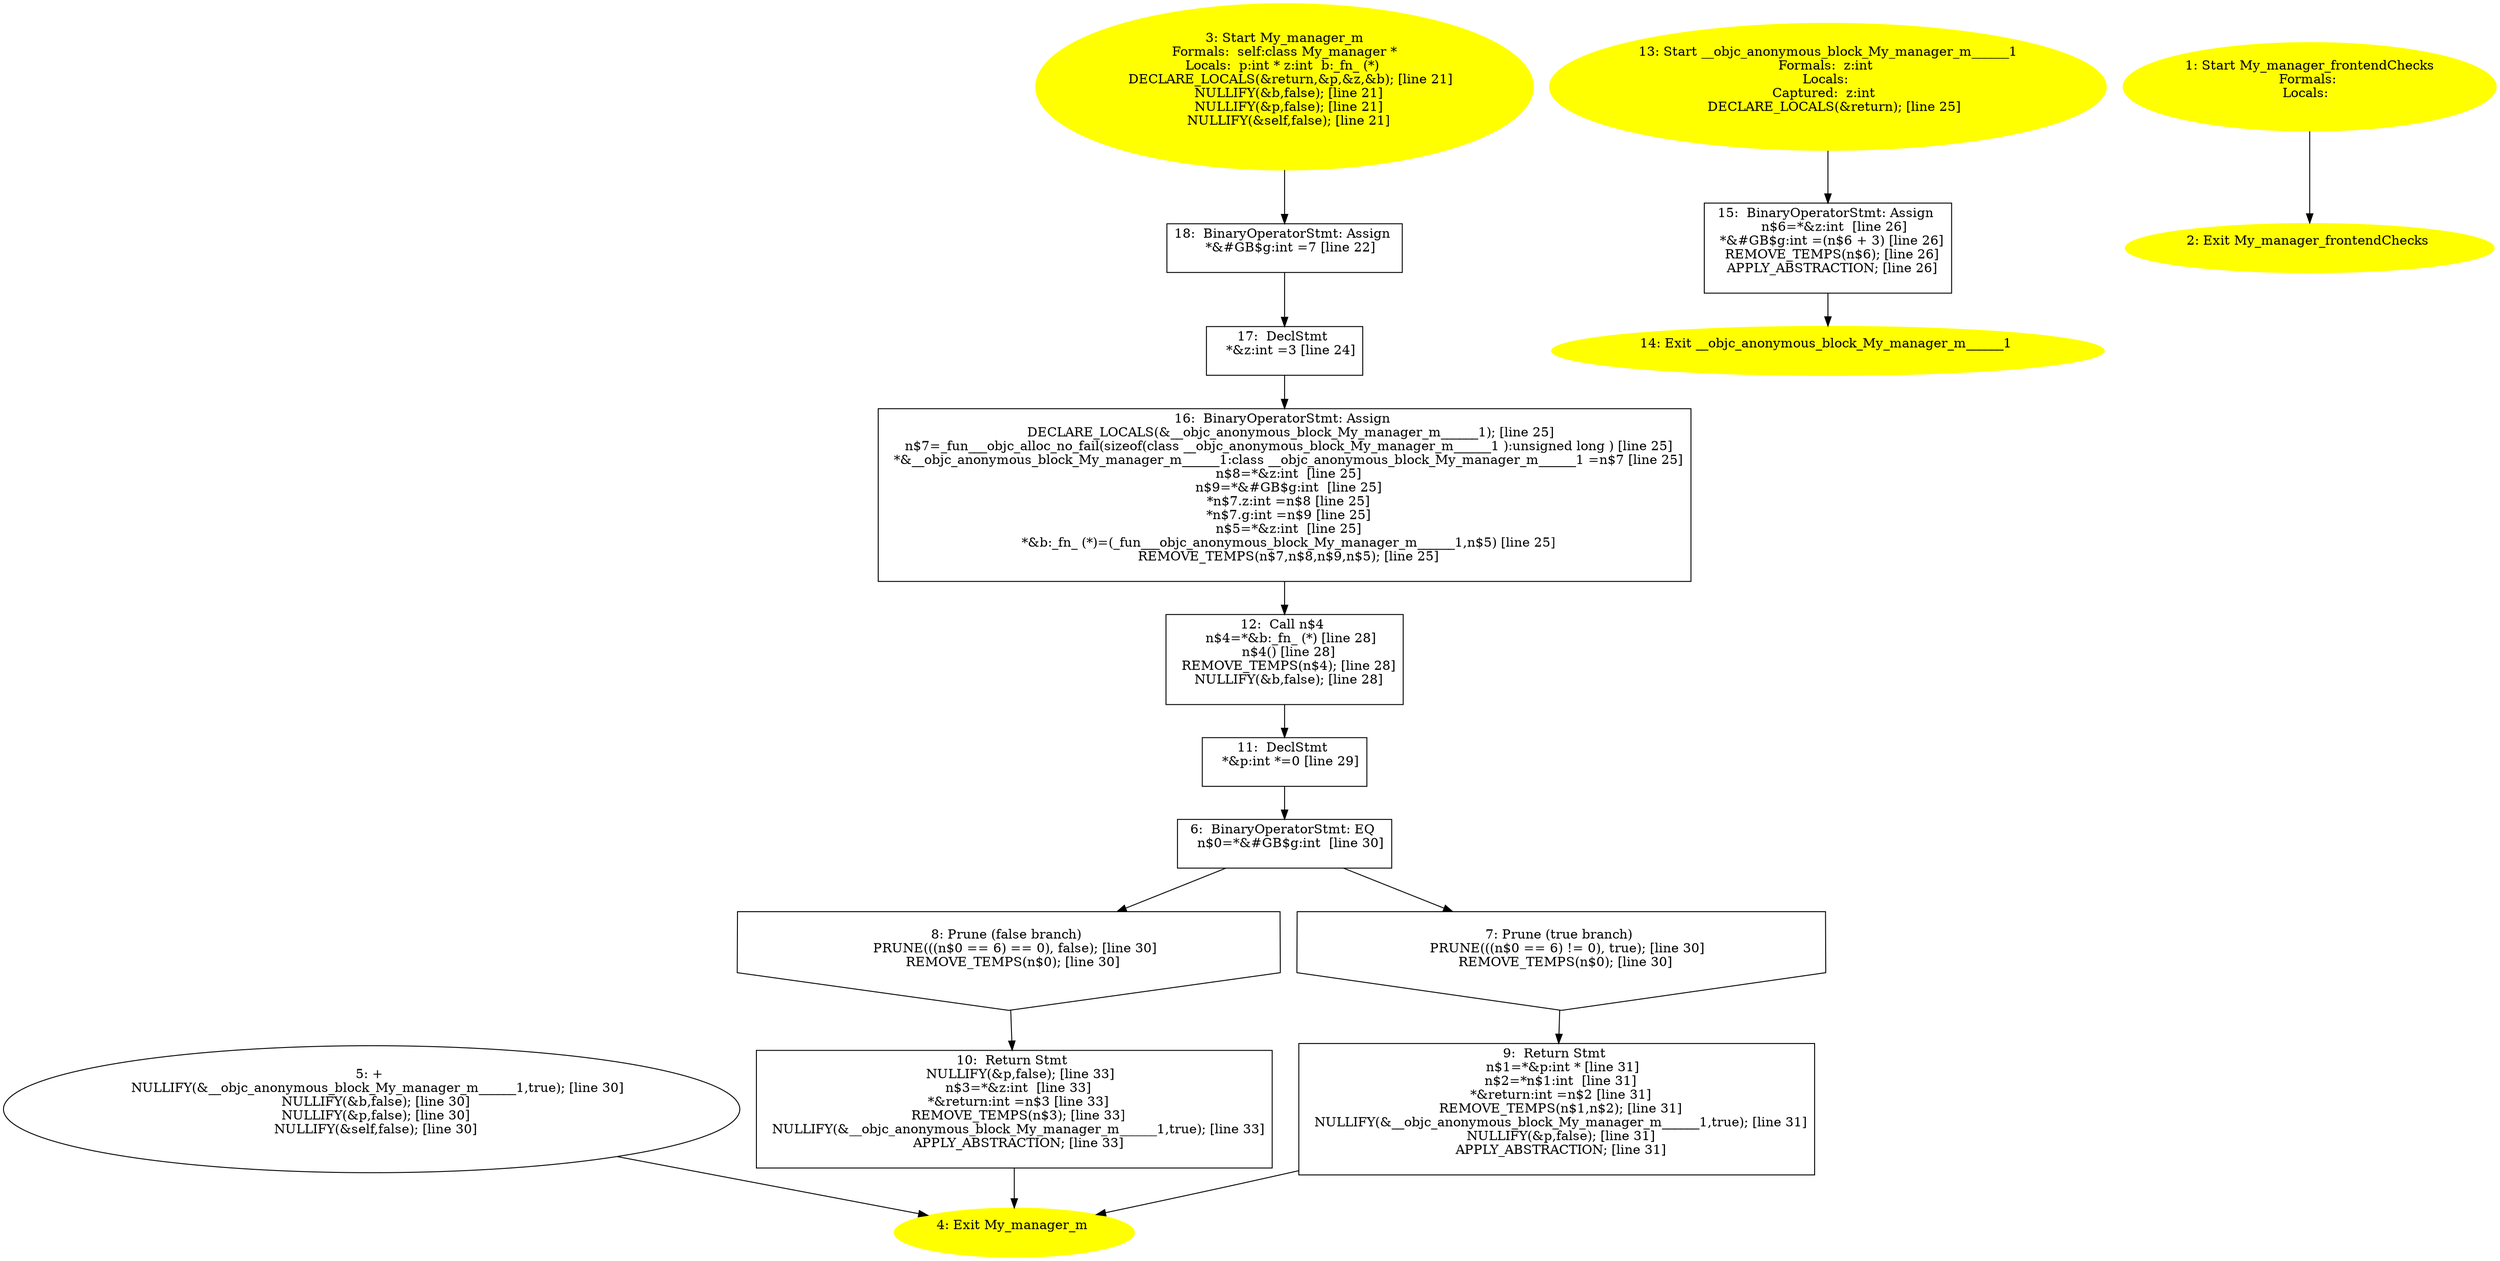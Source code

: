 digraph iCFG {
18 [label="18:  BinaryOperatorStmt: Assign \n   *&#GB$g:int =7 [line 22]\n " shape="box"]
	

	 18 -> 17 ;
17 [label="17:  DeclStmt \n   *&z:int =3 [line 24]\n " shape="box"]
	

	 17 -> 16 ;
16 [label="16:  BinaryOperatorStmt: Assign \n   DECLARE_LOCALS(&__objc_anonymous_block_My_manager_m______1); [line 25]\n  n$7=_fun___objc_alloc_no_fail(sizeof(class __objc_anonymous_block_My_manager_m______1 ):unsigned long ) [line 25]\n  *&__objc_anonymous_block_My_manager_m______1:class __objc_anonymous_block_My_manager_m______1 =n$7 [line 25]\n  n$8=*&z:int  [line 25]\n  n$9=*&#GB$g:int  [line 25]\n  *n$7.z:int =n$8 [line 25]\n  *n$7.g:int =n$9 [line 25]\n  n$5=*&z:int  [line 25]\n  *&b:_fn_ (*)=(_fun___objc_anonymous_block_My_manager_m______1,n$5) [line 25]\n  REMOVE_TEMPS(n$7,n$8,n$9,n$5); [line 25]\n " shape="box"]
	

	 16 -> 12 ;
15 [label="15:  BinaryOperatorStmt: Assign \n   n$6=*&z:int  [line 26]\n  *&#GB$g:int =(n$6 + 3) [line 26]\n  REMOVE_TEMPS(n$6); [line 26]\n  APPLY_ABSTRACTION; [line 26]\n " shape="box"]
	

	 15 -> 14 ;
14 [label="14: Exit __objc_anonymous_block_My_manager_m______1 \n  " color=yellow style=filled]
	

13 [label="13: Start __objc_anonymous_block_My_manager_m______1\nFormals:  z:int \nLocals: \nCaptured:  z:int  \n   DECLARE_LOCALS(&return); [line 25]\n " color=yellow style=filled]
	

	 13 -> 15 ;
12 [label="12:  Call n$4 \n   n$4=*&b:_fn_ (*) [line 28]\n  n$4() [line 28]\n  REMOVE_TEMPS(n$4); [line 28]\n  NULLIFY(&b,false); [line 28]\n " shape="box"]
	

	 12 -> 11 ;
11 [label="11:  DeclStmt \n   *&p:int *=0 [line 29]\n " shape="box"]
	

	 11 -> 6 ;
10 [label="10:  Return Stmt \n   NULLIFY(&p,false); [line 33]\n  n$3=*&z:int  [line 33]\n  *&return:int =n$3 [line 33]\n  REMOVE_TEMPS(n$3); [line 33]\n  NULLIFY(&__objc_anonymous_block_My_manager_m______1,true); [line 33]\n  APPLY_ABSTRACTION; [line 33]\n " shape="box"]
	

	 10 -> 4 ;
9 [label="9:  Return Stmt \n   n$1=*&p:int * [line 31]\n  n$2=*n$1:int  [line 31]\n  *&return:int =n$2 [line 31]\n  REMOVE_TEMPS(n$1,n$2); [line 31]\n  NULLIFY(&__objc_anonymous_block_My_manager_m______1,true); [line 31]\n  NULLIFY(&p,false); [line 31]\n  APPLY_ABSTRACTION; [line 31]\n " shape="box"]
	

	 9 -> 4 ;
8 [label="8: Prune (false branch) \n   PRUNE(((n$0 == 6) == 0), false); [line 30]\n  REMOVE_TEMPS(n$0); [line 30]\n " shape="invhouse"]
	

	 8 -> 10 ;
7 [label="7: Prune (true branch) \n   PRUNE(((n$0 == 6) != 0), true); [line 30]\n  REMOVE_TEMPS(n$0); [line 30]\n " shape="invhouse"]
	

	 7 -> 9 ;
6 [label="6:  BinaryOperatorStmt: EQ \n   n$0=*&#GB$g:int  [line 30]\n " shape="box"]
	

	 6 -> 7 ;
	 6 -> 8 ;
5 [label="5: + \n   NULLIFY(&__objc_anonymous_block_My_manager_m______1,true); [line 30]\n  NULLIFY(&b,false); [line 30]\n  NULLIFY(&p,false); [line 30]\n  NULLIFY(&self,false); [line 30]\n " ]
	

	 5 -> 4 ;
4 [label="4: Exit My_manager_m \n  " color=yellow style=filled]
	

3 [label="3: Start My_manager_m\nFormals:  self:class My_manager *\nLocals:  p:int * z:int  b:_fn_ (*) \n   DECLARE_LOCALS(&return,&p,&z,&b); [line 21]\n  NULLIFY(&b,false); [line 21]\n  NULLIFY(&p,false); [line 21]\n  NULLIFY(&self,false); [line 21]\n " color=yellow style=filled]
	

	 3 -> 18 ;
2 [label="2: Exit My_manager_frontendChecks \n  " color=yellow style=filled]
	

1 [label="1: Start My_manager_frontendChecks\nFormals: \nLocals:  \n  " color=yellow style=filled]
	

	 1 -> 2 ;
}
